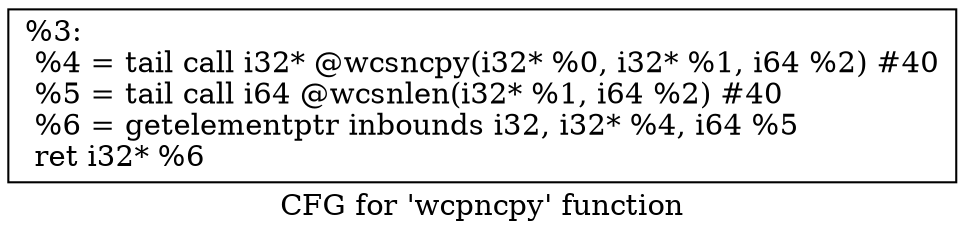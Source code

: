 digraph "CFG for 'wcpncpy' function" {
	label="CFG for 'wcpncpy' function";

	Node0x1f80850 [shape=record,label="{%3:\l  %4 = tail call i32* @wcsncpy(i32* %0, i32* %1, i64 %2) #40\l  %5 = tail call i64 @wcsnlen(i32* %1, i64 %2) #40\l  %6 = getelementptr inbounds i32, i32* %4, i64 %5\l  ret i32* %6\l}"];
}
